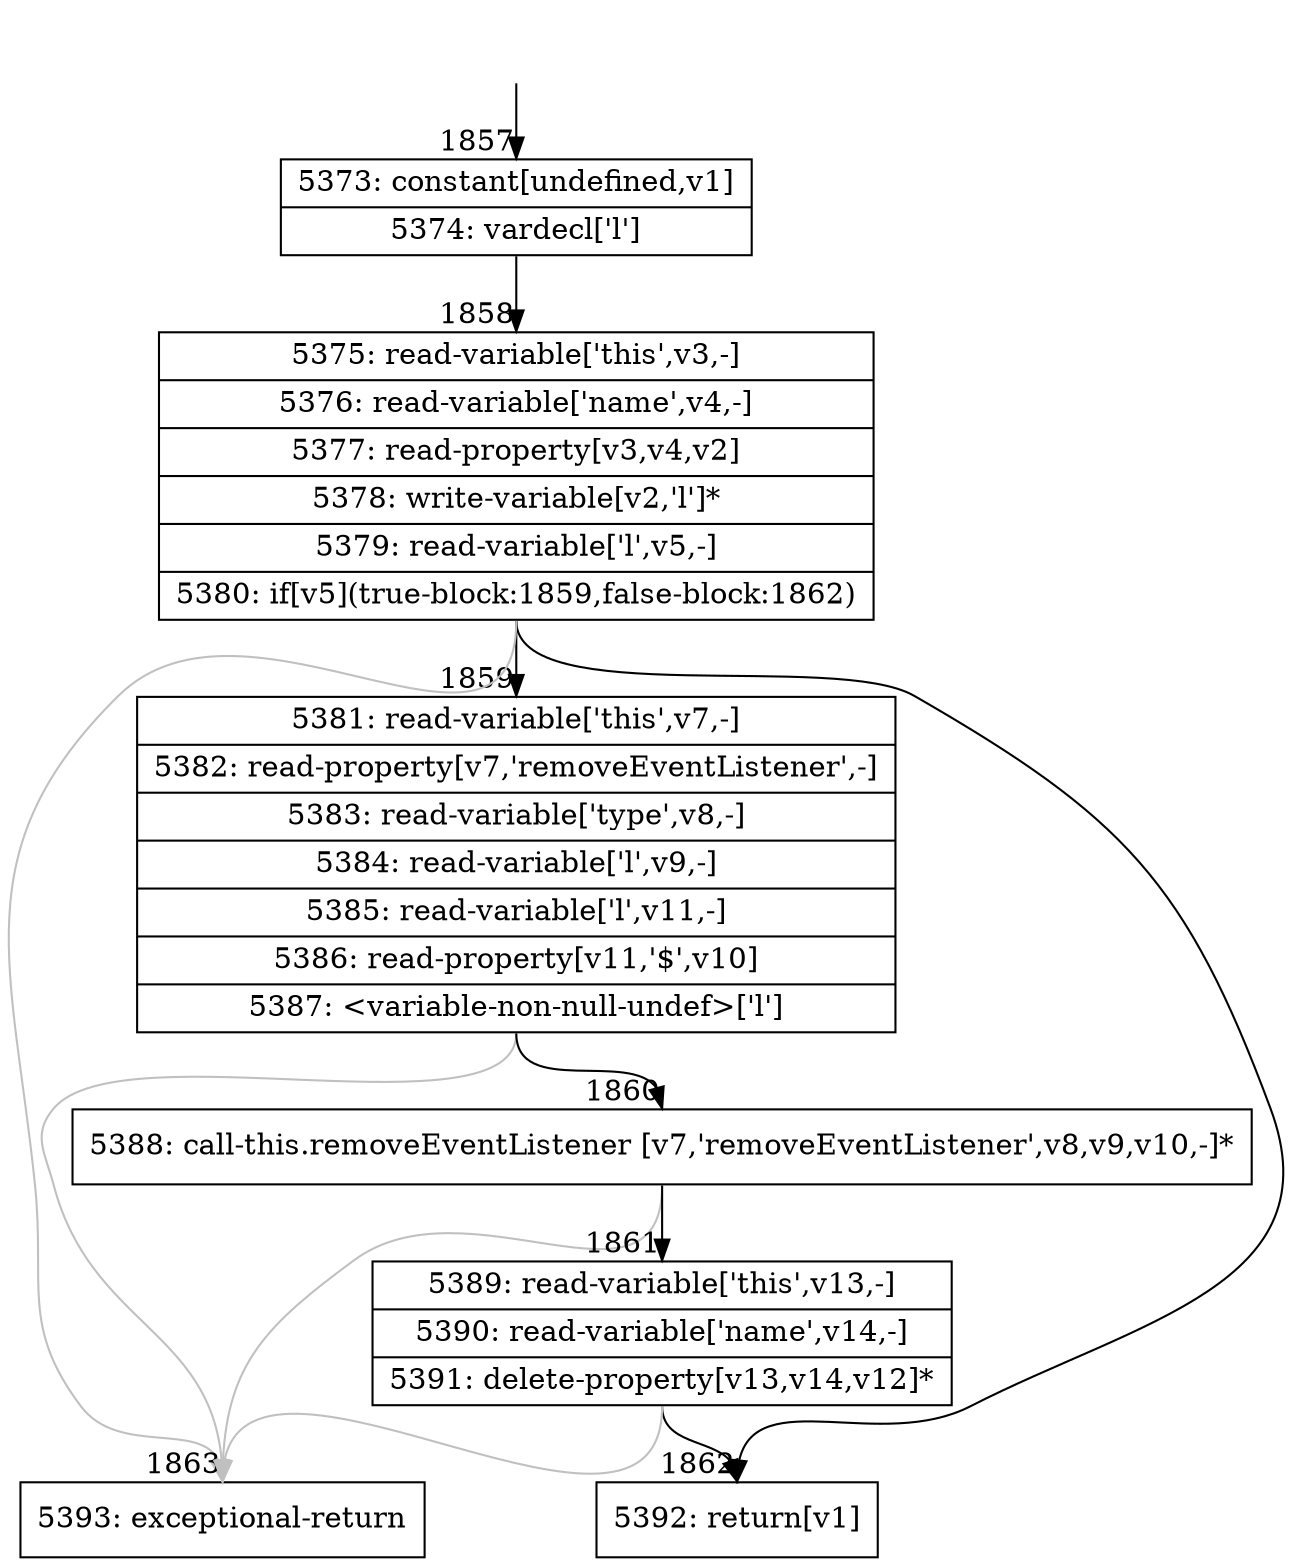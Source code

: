 digraph {
rankdir="TD"
BB_entry181[shape=none,label=""];
BB_entry181 -> BB1857 [tailport=s, headport=n, headlabel="    1857"]
BB1857 [shape=record label="{5373: constant[undefined,v1]|5374: vardecl['l']}" ] 
BB1857 -> BB1858 [tailport=s, headport=n, headlabel="      1858"]
BB1858 [shape=record label="{5375: read-variable['this',v3,-]|5376: read-variable['name',v4,-]|5377: read-property[v3,v4,v2]|5378: write-variable[v2,'l']*|5379: read-variable['l',v5,-]|5380: if[v5](true-block:1859,false-block:1862)}" ] 
BB1858 -> BB1859 [tailport=s, headport=n, headlabel="      1859"]
BB1858 -> BB1862 [tailport=s, headport=n, headlabel="      1862"]
BB1858 -> BB1863 [tailport=s, headport=n, color=gray, headlabel="      1863"]
BB1859 [shape=record label="{5381: read-variable['this',v7,-]|5382: read-property[v7,'removeEventListener',-]|5383: read-variable['type',v8,-]|5384: read-variable['l',v9,-]|5385: read-variable['l',v11,-]|5386: read-property[v11,'$',v10]|5387: \<variable-non-null-undef\>['l']}" ] 
BB1859 -> BB1860 [tailport=s, headport=n, headlabel="      1860"]
BB1859 -> BB1863 [tailport=s, headport=n, color=gray]
BB1860 [shape=record label="{5388: call-this.removeEventListener [v7,'removeEventListener',v8,v9,v10,-]*}" ] 
BB1860 -> BB1861 [tailport=s, headport=n, headlabel="      1861"]
BB1860 -> BB1863 [tailport=s, headport=n, color=gray]
BB1861 [shape=record label="{5389: read-variable['this',v13,-]|5390: read-variable['name',v14,-]|5391: delete-property[v13,v14,v12]*}" ] 
BB1861 -> BB1862 [tailport=s, headport=n]
BB1861 -> BB1863 [tailport=s, headport=n, color=gray]
BB1862 [shape=record label="{5392: return[v1]}" ] 
BB1863 [shape=record label="{5393: exceptional-return}" ] 
//#$~ 1084
}
